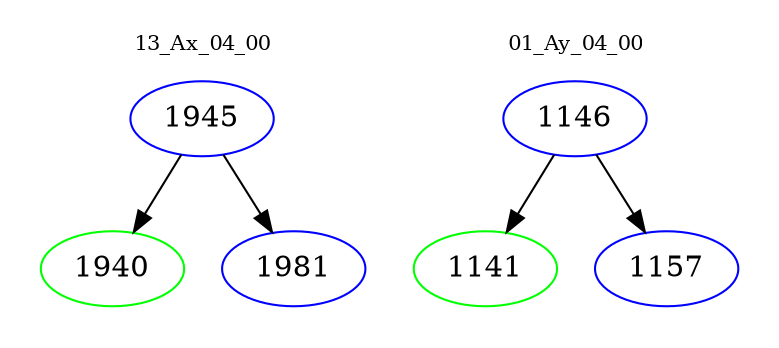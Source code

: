 digraph{
subgraph cluster_0 {
color = white
label = "13_Ax_04_00";
fontsize=10;
T0_1945 [label="1945", color="blue"]
T0_1945 -> T0_1940 [color="black"]
T0_1940 [label="1940", color="green"]
T0_1945 -> T0_1981 [color="black"]
T0_1981 [label="1981", color="blue"]
}
subgraph cluster_1 {
color = white
label = "01_Ay_04_00";
fontsize=10;
T1_1146 [label="1146", color="blue"]
T1_1146 -> T1_1141 [color="black"]
T1_1141 [label="1141", color="green"]
T1_1146 -> T1_1157 [color="black"]
T1_1157 [label="1157", color="blue"]
}
}
